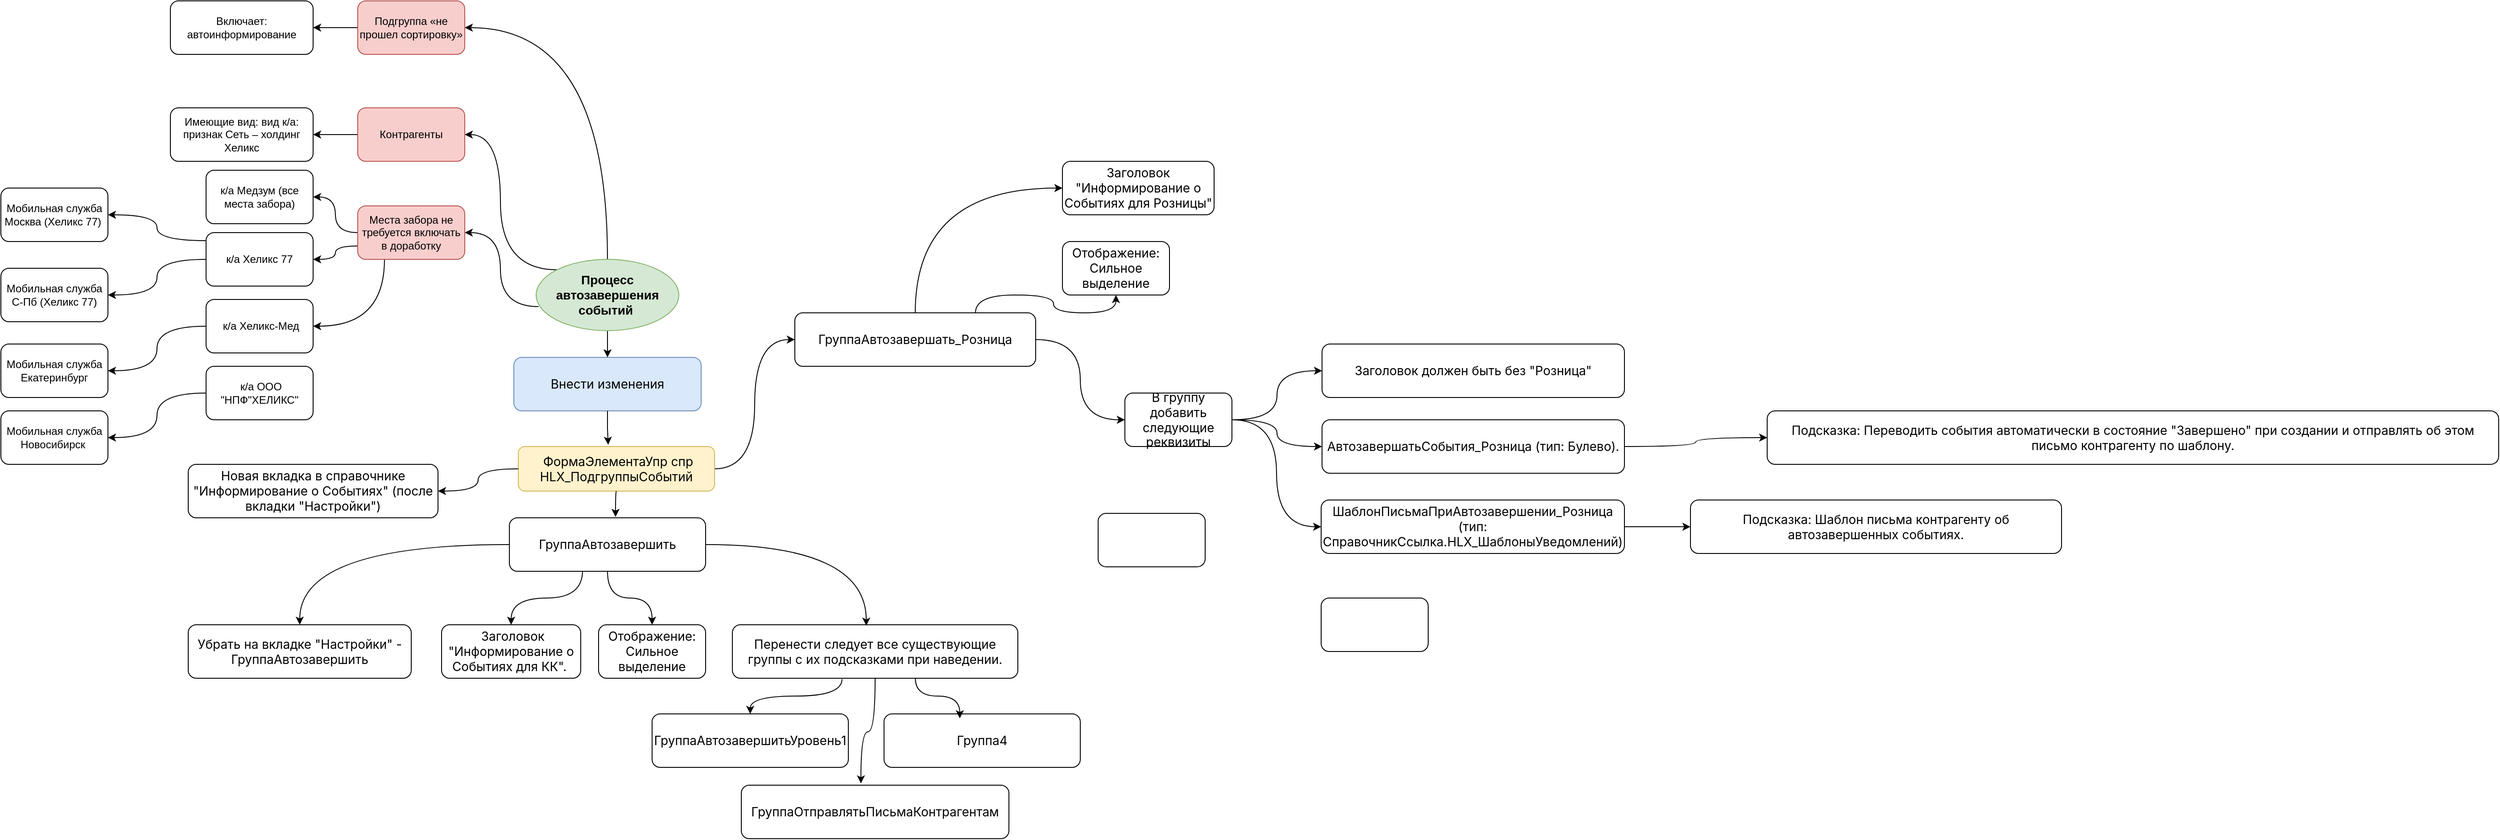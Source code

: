 <mxfile version="28.0.7">
  <diagram name="Страница — 1" id="n4viQvfi7PCmna_6CCVI">
    <mxGraphModel dx="2415" dy="859" grid="1" gridSize="10" guides="1" tooltips="1" connect="1" arrows="1" fold="1" page="1" pageScale="1" pageWidth="827" pageHeight="1169" math="0" shadow="0">
      <root>
        <mxCell id="0" />
        <mxCell id="1" parent="0" />
        <mxCell id="RVMOf5J3b26BWDi6N47h-5" style="edgeStyle=orthogonalEdgeStyle;rounded=0;orthogonalLoop=1;jettySize=auto;html=1;entryX=1;entryY=0.5;entryDx=0;entryDy=0;curved=1;exitX=0;exitY=0;exitDx=0;exitDy=0;" edge="1" parent="1" source="RVMOf5J3b26BWDi6N47h-1" target="RVMOf5J3b26BWDi6N47h-3">
          <mxGeometry relative="1" as="geometry" />
        </mxCell>
        <mxCell id="RVMOf5J3b26BWDi6N47h-12" style="edgeStyle=orthogonalEdgeStyle;rounded=0;orthogonalLoop=1;jettySize=auto;html=1;entryX=1;entryY=0.5;entryDx=0;entryDy=0;exitX=0.017;exitY=0.663;exitDx=0;exitDy=0;exitPerimeter=0;curved=1;" edge="1" parent="1" source="RVMOf5J3b26BWDi6N47h-1" target="RVMOf5J3b26BWDi6N47h-7">
          <mxGeometry relative="1" as="geometry" />
        </mxCell>
        <mxCell id="RVMOf5J3b26BWDi6N47h-27" style="edgeStyle=orthogonalEdgeStyle;rounded=0;orthogonalLoop=1;jettySize=auto;html=1;curved=1;entryX=1;entryY=0.5;entryDx=0;entryDy=0;exitX=0.5;exitY=0;exitDx=0;exitDy=0;" edge="1" parent="1" source="RVMOf5J3b26BWDi6N47h-1" target="RVMOf5J3b26BWDi6N47h-26">
          <mxGeometry relative="1" as="geometry" />
        </mxCell>
        <mxCell id="RVMOf5J3b26BWDi6N47h-33" style="edgeStyle=orthogonalEdgeStyle;rounded=0;orthogonalLoop=1;jettySize=auto;html=1;curved=1;entryX=0.5;entryY=0;entryDx=0;entryDy=0;" edge="1" parent="1" source="RVMOf5J3b26BWDi6N47h-1" target="RVMOf5J3b26BWDi6N47h-31">
          <mxGeometry relative="1" as="geometry" />
        </mxCell>
        <mxCell id="RVMOf5J3b26BWDi6N47h-1" value="Процесс автозавершения событий&amp;nbsp;" style="ellipse;whiteSpace=wrap;html=1;fillColor=#d5e8d4;strokeColor=#82b366;fontStyle=1;fontSize=14;" vertex="1" parent="1">
          <mxGeometry x="360" y="300" width="160" height="80" as="geometry" />
        </mxCell>
        <mxCell id="RVMOf5J3b26BWDi6N47h-2" value="&lt;p data-pm-slice=&quot;1 1 []&quot;&gt;Включает: автоинформирование&lt;/p&gt;" style="rounded=1;whiteSpace=wrap;html=1;" vertex="1" parent="1">
          <mxGeometry x="-50" y="10" width="160" height="60" as="geometry" />
        </mxCell>
        <mxCell id="RVMOf5J3b26BWDi6N47h-6" style="edgeStyle=orthogonalEdgeStyle;rounded=0;orthogonalLoop=1;jettySize=auto;html=1;entryX=1;entryY=0.5;entryDx=0;entryDy=0;curved=1;" edge="1" parent="1" source="RVMOf5J3b26BWDi6N47h-3" target="RVMOf5J3b26BWDi6N47h-4">
          <mxGeometry relative="1" as="geometry" />
        </mxCell>
        <mxCell id="RVMOf5J3b26BWDi6N47h-3" value="&lt;p data-pm-slice=&quot;1 1 []&quot;&gt;Контрагенты&lt;/p&gt;" style="rounded=1;whiteSpace=wrap;html=1;fillColor=#f8cecc;strokeColor=#b85450;" vertex="1" parent="1">
          <mxGeometry x="160" y="130" width="120" height="60" as="geometry" />
        </mxCell>
        <mxCell id="RVMOf5J3b26BWDi6N47h-4" value="&lt;p data-pm-slice=&quot;1 1 []&quot;&gt;&lt;span style=&quot;background-color: transparent; color: light-dark(rgb(0, 0, 0), rgb(255, 255, 255));&quot;&gt;Имеющие вид:&amp;nbsp;&lt;/span&gt;вид к/а: признак Сеть – холдинг Хеликс&lt;/p&gt;" style="rounded=1;whiteSpace=wrap;html=1;" vertex="1" parent="1">
          <mxGeometry x="-50" y="130" width="160" height="60" as="geometry" />
        </mxCell>
        <mxCell id="RVMOf5J3b26BWDi6N47h-15" style="edgeStyle=orthogonalEdgeStyle;rounded=0;orthogonalLoop=1;jettySize=auto;html=1;entryX=1;entryY=0.5;entryDx=0;entryDy=0;curved=1;" edge="1" parent="1" source="RVMOf5J3b26BWDi6N47h-7" target="RVMOf5J3b26BWDi6N47h-8">
          <mxGeometry relative="1" as="geometry" />
        </mxCell>
        <mxCell id="RVMOf5J3b26BWDi6N47h-16" style="edgeStyle=orthogonalEdgeStyle;rounded=0;orthogonalLoop=1;jettySize=auto;html=1;entryX=1;entryY=0.5;entryDx=0;entryDy=0;exitX=0;exitY=0.75;exitDx=0;exitDy=0;curved=1;" edge="1" parent="1" source="RVMOf5J3b26BWDi6N47h-7" target="RVMOf5J3b26BWDi6N47h-9">
          <mxGeometry relative="1" as="geometry" />
        </mxCell>
        <mxCell id="RVMOf5J3b26BWDi6N47h-19" style="edgeStyle=orthogonalEdgeStyle;rounded=0;orthogonalLoop=1;jettySize=auto;html=1;exitX=0.25;exitY=1;exitDx=0;exitDy=0;entryX=1;entryY=0.5;entryDx=0;entryDy=0;curved=1;" edge="1" parent="1" source="RVMOf5J3b26BWDi6N47h-7" target="RVMOf5J3b26BWDi6N47h-10">
          <mxGeometry relative="1" as="geometry" />
        </mxCell>
        <mxCell id="RVMOf5J3b26BWDi6N47h-7" value="&lt;p data-pm-slice=&quot;1 1 []&quot;&gt;Места забора не требуется включать в доработку&lt;/p&gt;" style="rounded=1;whiteSpace=wrap;html=1;fillColor=#f8cecc;strokeColor=#b85450;" vertex="1" parent="1">
          <mxGeometry x="160" y="240" width="120" height="60" as="geometry" />
        </mxCell>
        <mxCell id="RVMOf5J3b26BWDi6N47h-8" value="&lt;p data-pm-slice=&quot;1 1 []&quot;&gt;к/а Медзум (все места забора)&lt;/p&gt;" style="rounded=1;whiteSpace=wrap;html=1;" vertex="1" parent="1">
          <mxGeometry x="-10" y="200" width="120" height="60" as="geometry" />
        </mxCell>
        <mxCell id="RVMOf5J3b26BWDi6N47h-17" style="edgeStyle=orthogonalEdgeStyle;rounded=0;orthogonalLoop=1;jettySize=auto;html=1;entryX=1;entryY=0.5;entryDx=0;entryDy=0;exitX=0;exitY=0.15;exitDx=0;exitDy=0;exitPerimeter=0;curved=1;" edge="1" parent="1" source="RVMOf5J3b26BWDi6N47h-9" target="RVMOf5J3b26BWDi6N47h-13">
          <mxGeometry relative="1" as="geometry" />
        </mxCell>
        <mxCell id="RVMOf5J3b26BWDi6N47h-18" style="edgeStyle=orthogonalEdgeStyle;rounded=0;orthogonalLoop=1;jettySize=auto;html=1;entryX=1;entryY=0.5;entryDx=0;entryDy=0;curved=1;" edge="1" parent="1" source="RVMOf5J3b26BWDi6N47h-9" target="RVMOf5J3b26BWDi6N47h-14">
          <mxGeometry relative="1" as="geometry" />
        </mxCell>
        <mxCell id="RVMOf5J3b26BWDi6N47h-9" value="&lt;p data-pm-slice=&quot;1 1 []&quot;&gt;к/а Хеликс 77&lt;/p&gt;" style="rounded=1;whiteSpace=wrap;html=1;" vertex="1" parent="1">
          <mxGeometry x="-10" y="270" width="120" height="60" as="geometry" />
        </mxCell>
        <mxCell id="RVMOf5J3b26BWDi6N47h-22" style="edgeStyle=orthogonalEdgeStyle;rounded=0;orthogonalLoop=1;jettySize=auto;html=1;entryX=1;entryY=0.5;entryDx=0;entryDy=0;curved=1;" edge="1" parent="1" source="RVMOf5J3b26BWDi6N47h-10" target="RVMOf5J3b26BWDi6N47h-21">
          <mxGeometry relative="1" as="geometry" />
        </mxCell>
        <mxCell id="RVMOf5J3b26BWDi6N47h-10" value="&lt;p data-pm-slice=&quot;1 1 []&quot;&gt;&amp;nbsp;к/а Хеликс-Мед&lt;/p&gt;" style="rounded=1;whiteSpace=wrap;html=1;" vertex="1" parent="1">
          <mxGeometry x="-10" y="345" width="120" height="60" as="geometry" />
        </mxCell>
        <mxCell id="RVMOf5J3b26BWDi6N47h-25" style="edgeStyle=orthogonalEdgeStyle;rounded=0;orthogonalLoop=1;jettySize=auto;html=1;entryX=1;entryY=0.5;entryDx=0;entryDy=0;curved=1;" edge="1" parent="1" source="RVMOf5J3b26BWDi6N47h-11" target="RVMOf5J3b26BWDi6N47h-24">
          <mxGeometry relative="1" as="geometry" />
        </mxCell>
        <mxCell id="RVMOf5J3b26BWDi6N47h-11" value="&lt;p data-pm-slice=&quot;1 1 []&quot;&gt;&amp;nbsp;к/а ООО &quot;НПФ&quot;ХЕЛИКС&quot;&lt;/p&gt;" style="rounded=1;whiteSpace=wrap;html=1;" vertex="1" parent="1">
          <mxGeometry x="-10" y="420" width="120" height="60" as="geometry" />
        </mxCell>
        <mxCell id="RVMOf5J3b26BWDi6N47h-13" value="&lt;p data-pm-slice=&quot;1 1 []&quot;&gt;Мобильная служба Москва (Хеликс 77)&amp;nbsp;&lt;/p&gt;" style="rounded=1;whiteSpace=wrap;html=1;" vertex="1" parent="1">
          <mxGeometry x="-240" y="220" width="120" height="60" as="geometry" />
        </mxCell>
        <mxCell id="RVMOf5J3b26BWDi6N47h-14" value="&lt;p data-pm-slice=&quot;1 1 []&quot;&gt;Мобильная служба С-Пб (Хеликс 77)&lt;/p&gt;" style="rounded=1;whiteSpace=wrap;html=1;" vertex="1" parent="1">
          <mxGeometry x="-240" y="310" width="120" height="60" as="geometry" />
        </mxCell>
        <mxCell id="RVMOf5J3b26BWDi6N47h-21" value="&lt;p data-pm-slice=&quot;1 1 []&quot;&gt;Мобильная служба Екатеринбург&lt;/p&gt;" style="rounded=1;whiteSpace=wrap;html=1;" vertex="1" parent="1">
          <mxGeometry x="-240" y="395" width="120" height="60" as="geometry" />
        </mxCell>
        <mxCell id="RVMOf5J3b26BWDi6N47h-24" value="&lt;p data-pm-slice=&quot;1 1 []&quot;&gt;Мобильная служба Новосибирск&amp;nbsp;&lt;/p&gt;" style="rounded=1;whiteSpace=wrap;html=1;" vertex="1" parent="1">
          <mxGeometry x="-240" y="470" width="120" height="60" as="geometry" />
        </mxCell>
        <mxCell id="RVMOf5J3b26BWDi6N47h-28" style="edgeStyle=orthogonalEdgeStyle;rounded=0;orthogonalLoop=1;jettySize=auto;html=1;" edge="1" parent="1" source="RVMOf5J3b26BWDi6N47h-26" target="RVMOf5J3b26BWDi6N47h-2">
          <mxGeometry relative="1" as="geometry" />
        </mxCell>
        <mxCell id="RVMOf5J3b26BWDi6N47h-26" value="&lt;p data-pm-slice=&quot;1 1 []&quot;&gt;Подгруппа «не прошел сортировку»&lt;/p&gt;" style="rounded=1;whiteSpace=wrap;html=1;fillColor=#f8cecc;strokeColor=#b85450;" vertex="1" parent="1">
          <mxGeometry x="160" y="10" width="120" height="60" as="geometry" />
        </mxCell>
        <mxCell id="RVMOf5J3b26BWDi6N47h-31" value="&lt;span style=&quot;font-family: Inter, system-ui, -apple-system, &amp;quot;Segoe UI&amp;quot;, Roboto, &amp;quot;Noto Sans&amp;quot;, Ubuntu, Cantarell, &amp;quot;Helvetica Neue&amp;quot;, Arial, sans-serif; font-size: 14px; text-align: start;&quot;&gt;Внести изменения&lt;/span&gt;" style="rounded=1;whiteSpace=wrap;html=1;labelBackgroundColor=none;fillColor=#dae8fc;strokeColor=#6c8ebf;" vertex="1" parent="1">
          <mxGeometry x="335" y="410" width="210" height="60" as="geometry" />
        </mxCell>
        <mxCell id="RVMOf5J3b26BWDi6N47h-57" style="edgeStyle=orthogonalEdgeStyle;rounded=0;orthogonalLoop=1;jettySize=auto;html=1;entryX=0;entryY=0.5;entryDx=0;entryDy=0;curved=1;" edge="1" parent="1" source="RVMOf5J3b26BWDi6N47h-32" target="RVMOf5J3b26BWDi6N47h-56">
          <mxGeometry relative="1" as="geometry" />
        </mxCell>
        <mxCell id="RVMOf5J3b26BWDi6N47h-32" value="&lt;span style=&quot;font-family: Inter, system-ui, -apple-system, &amp;quot;Segoe UI&amp;quot;, Roboto, &amp;quot;Noto Sans&amp;quot;, Ubuntu, Cantarell, &amp;quot;Helvetica Neue&amp;quot;, Arial, sans-serif; font-size: 14px; text-align: left;&quot;&gt;&amp;nbsp;ФормаЭлементаУпр спр HLX_ПодгруппыСобытий&lt;/span&gt;" style="rounded=1;whiteSpace=wrap;html=1;labelBackgroundColor=none;fillColor=#fff2cc;strokeColor=#d6b656;" vertex="1" parent="1">
          <mxGeometry x="340" y="510" width="220" height="50" as="geometry" />
        </mxCell>
        <mxCell id="RVMOf5J3b26BWDi6N47h-37" value="&lt;span style=&quot;font-family: Inter, system-ui, -apple-system, &amp;quot;Segoe UI&amp;quot;, Roboto, &amp;quot;Noto Sans&amp;quot;, Ubuntu, Cantarell, &amp;quot;Helvetica Neue&amp;quot;, Arial, sans-serif; font-size: 14px; text-align: left;&quot;&gt;Новая вкладка в справочнике &quot;Информирование о Событиях&quot; (после вкладки &quot;Настройки&quot;)&lt;/span&gt;" style="rounded=1;whiteSpace=wrap;html=1;labelBackgroundColor=none;fontColor=#000000;" vertex="1" parent="1">
          <mxGeometry x="-30" y="530" width="280" height="60" as="geometry" />
        </mxCell>
        <mxCell id="RVMOf5J3b26BWDi6N47h-48" style="edgeStyle=orthogonalEdgeStyle;rounded=0;orthogonalLoop=1;jettySize=auto;html=1;entryX=0.5;entryY=0;entryDx=0;entryDy=0;curved=1;" edge="1" parent="1" source="RVMOf5J3b26BWDi6N47h-38" target="RVMOf5J3b26BWDi6N47h-39">
          <mxGeometry relative="1" as="geometry" />
        </mxCell>
        <mxCell id="RVMOf5J3b26BWDi6N47h-49" style="edgeStyle=orthogonalEdgeStyle;rounded=0;orthogonalLoop=1;jettySize=auto;html=1;entryX=0.5;entryY=0;entryDx=0;entryDy=0;exitX=0.373;exitY=0.983;exitDx=0;exitDy=0;exitPerimeter=0;curved=1;" edge="1" parent="1" source="RVMOf5J3b26BWDi6N47h-38" target="RVMOf5J3b26BWDi6N47h-40">
          <mxGeometry relative="1" as="geometry">
            <mxPoint x="460" y="710" as="targetPoint" />
          </mxGeometry>
        </mxCell>
        <mxCell id="RVMOf5J3b26BWDi6N47h-50" style="edgeStyle=orthogonalEdgeStyle;rounded=0;orthogonalLoop=1;jettySize=auto;html=1;entryX=0.5;entryY=0;entryDx=0;entryDy=0;curved=1;" edge="1" parent="1" source="RVMOf5J3b26BWDi6N47h-38" target="RVMOf5J3b26BWDi6N47h-41">
          <mxGeometry relative="1" as="geometry" />
        </mxCell>
        <mxCell id="RVMOf5J3b26BWDi6N47h-38" value="&lt;span style=&quot;font-family: Inter, system-ui, -apple-system, &amp;quot;Segoe UI&amp;quot;, Roboto, &amp;quot;Noto Sans&amp;quot;, Ubuntu, Cantarell, &amp;quot;Helvetica Neue&amp;quot;, Arial, sans-serif; font-size: 14px; text-align: left;&quot;&gt;ГруппаАвтозавершить&lt;/span&gt;" style="rounded=1;whiteSpace=wrap;html=1;labelBackgroundColor=none;fontColor=#000000;" vertex="1" parent="1">
          <mxGeometry x="330" y="590" width="220" height="60" as="geometry" />
        </mxCell>
        <mxCell id="RVMOf5J3b26BWDi6N47h-39" value="&lt;span style=&quot;font-family: Inter, system-ui, -apple-system, &amp;quot;Segoe UI&amp;quot;, Roboto, &amp;quot;Noto Sans&amp;quot;, Ubuntu, Cantarell, &amp;quot;Helvetica Neue&amp;quot;, Arial, sans-serif; font-size: 14px; text-align: left;&quot;&gt;Убрать на вкладке &quot;Настройки&quot; - ГруппаАвтозавершить&lt;/span&gt;" style="rounded=1;whiteSpace=wrap;html=1;labelBackgroundColor=none;fontColor=#000000;" vertex="1" parent="1">
          <mxGeometry x="-30" y="710" width="250" height="60" as="geometry" />
        </mxCell>
        <mxCell id="RVMOf5J3b26BWDi6N47h-40" value="&lt;span style=&quot;font-family: Inter, system-ui, -apple-system, &amp;quot;Segoe UI&amp;quot;, Roboto, &amp;quot;Noto Sans&amp;quot;, Ubuntu, Cantarell, &amp;quot;Helvetica Neue&amp;quot;, Arial, sans-serif; font-size: 14px; text-align: left;&quot;&gt;&amp;nbsp;Заголовок &quot;Информирование о Событиях для КК&quot;.&amp;nbsp;&lt;/span&gt;" style="rounded=1;whiteSpace=wrap;html=1;labelBackgroundColor=none;fontColor=#000000;" vertex="1" parent="1">
          <mxGeometry x="254" y="710" width="156" height="60" as="geometry" />
        </mxCell>
        <mxCell id="RVMOf5J3b26BWDi6N47h-41" value="&lt;span style=&quot;font-family: Inter, system-ui, -apple-system, &amp;quot;Segoe UI&amp;quot;, Roboto, &amp;quot;Noto Sans&amp;quot;, Ubuntu, Cantarell, &amp;quot;Helvetica Neue&amp;quot;, Arial, sans-serif; font-size: 14px; text-align: left;&quot;&gt;Отображение: Сильное выделение&lt;/span&gt;" style="rounded=1;whiteSpace=wrap;html=1;labelBackgroundColor=none;fontColor=#000000;" vertex="1" parent="1">
          <mxGeometry x="430" y="710" width="120" height="60" as="geometry" />
        </mxCell>
        <mxCell id="RVMOf5J3b26BWDi6N47h-52" style="edgeStyle=orthogonalEdgeStyle;rounded=0;orthogonalLoop=1;jettySize=auto;html=1;entryX=0.5;entryY=0;entryDx=0;entryDy=0;exitX=0.384;exitY=1.017;exitDx=0;exitDy=0;exitPerimeter=0;curved=1;" edge="1" parent="1" source="RVMOf5J3b26BWDi6N47h-42" target="RVMOf5J3b26BWDi6N47h-43">
          <mxGeometry relative="1" as="geometry" />
        </mxCell>
        <mxCell id="RVMOf5J3b26BWDi6N47h-42" value="&lt;span style=&quot;font-family: Inter, system-ui, -apple-system, &amp;quot;Segoe UI&amp;quot;, Roboto, &amp;quot;Noto Sans&amp;quot;, Ubuntu, Cantarell, &amp;quot;Helvetica Neue&amp;quot;, Arial, sans-serif; font-size: 14px; text-align: left;&quot;&gt;Перенести следует все существующие группы с их подсказками при наведении.&lt;/span&gt;" style="rounded=1;whiteSpace=wrap;html=1;labelBackgroundColor=none;fontColor=#000000;" vertex="1" parent="1">
          <mxGeometry x="580" y="710" width="320" height="60" as="geometry" />
        </mxCell>
        <mxCell id="RVMOf5J3b26BWDi6N47h-43" value="&lt;span style=&quot;font-family: Inter, system-ui, -apple-system, &amp;quot;Segoe UI&amp;quot;, Roboto, &amp;quot;Noto Sans&amp;quot;, Ubuntu, Cantarell, &amp;quot;Helvetica Neue&amp;quot;, Arial, sans-serif; font-size: 14px; text-align: left;&quot;&gt;ГруппаАвтозавершитьУровень1&lt;/span&gt;" style="rounded=1;whiteSpace=wrap;html=1;labelBackgroundColor=none;fontColor=#000000;" vertex="1" parent="1">
          <mxGeometry x="490" y="810" width="220" height="60" as="geometry" />
        </mxCell>
        <mxCell id="RVMOf5J3b26BWDi6N47h-44" value="&lt;span style=&quot;font-family: Inter, system-ui, -apple-system, &amp;quot;Segoe UI&amp;quot;, Roboto, &amp;quot;Noto Sans&amp;quot;, Ubuntu, Cantarell, &amp;quot;Helvetica Neue&amp;quot;, Arial, sans-serif; font-size: 14px; text-align: left;&quot;&gt;ГруппаОтправлятьПисьмаКонтрагентам&lt;/span&gt;" style="rounded=1;whiteSpace=wrap;html=1;labelBackgroundColor=none;fontColor=#000000;" vertex="1" parent="1">
          <mxGeometry x="590" y="890" width="300" height="60" as="geometry" />
        </mxCell>
        <mxCell id="RVMOf5J3b26BWDi6N47h-45" value="&lt;span style=&quot;font-family: Inter, system-ui, -apple-system, &amp;quot;Segoe UI&amp;quot;, Roboto, &amp;quot;Noto Sans&amp;quot;, Ubuntu, Cantarell, &amp;quot;Helvetica Neue&amp;quot;, Arial, sans-serif; font-size: 14px; text-align: left;&quot;&gt;Группа4&lt;/span&gt;" style="rounded=1;whiteSpace=wrap;html=1;labelBackgroundColor=none;fontColor=#000000;" vertex="1" parent="1">
          <mxGeometry x="750" y="810" width="220" height="60" as="geometry" />
        </mxCell>
        <mxCell id="RVMOf5J3b26BWDi6N47h-46" style="edgeStyle=orthogonalEdgeStyle;rounded=0;orthogonalLoop=1;jettySize=auto;html=1;entryX=1;entryY=0.5;entryDx=0;entryDy=0;curved=1;exitX=0;exitY=0.5;exitDx=0;exitDy=0;" edge="1" parent="1" source="RVMOf5J3b26BWDi6N47h-32" target="RVMOf5J3b26BWDi6N47h-37">
          <mxGeometry relative="1" as="geometry">
            <mxPoint x="519" y="610" as="sourcePoint" />
          </mxGeometry>
        </mxCell>
        <mxCell id="RVMOf5J3b26BWDi6N47h-47" style="edgeStyle=orthogonalEdgeStyle;rounded=0;orthogonalLoop=1;jettySize=auto;html=1;entryX=0.541;entryY=-0.017;entryDx=0;entryDy=0;entryPerimeter=0;curved=1;exitX=0.5;exitY=1;exitDx=0;exitDy=0;" edge="1" parent="1" source="RVMOf5J3b26BWDi6N47h-32" target="RVMOf5J3b26BWDi6N47h-38">
          <mxGeometry relative="1" as="geometry">
            <mxPoint x="639" y="635" as="sourcePoint" />
          </mxGeometry>
        </mxCell>
        <mxCell id="RVMOf5J3b26BWDi6N47h-51" style="edgeStyle=orthogonalEdgeStyle;rounded=0;orthogonalLoop=1;jettySize=auto;html=1;entryX=0.469;entryY=0.017;entryDx=0;entryDy=0;entryPerimeter=0;curved=1;" edge="1" parent="1" source="RVMOf5J3b26BWDi6N47h-38" target="RVMOf5J3b26BWDi6N47h-42">
          <mxGeometry relative="1" as="geometry" />
        </mxCell>
        <mxCell id="RVMOf5J3b26BWDi6N47h-53" style="edgeStyle=orthogonalEdgeStyle;rounded=0;orthogonalLoop=1;jettySize=auto;html=1;entryX=0.447;entryY=-0.033;entryDx=0;entryDy=0;entryPerimeter=0;curved=1;" edge="1" parent="1" source="RVMOf5J3b26BWDi6N47h-42" target="RVMOf5J3b26BWDi6N47h-44">
          <mxGeometry relative="1" as="geometry" />
        </mxCell>
        <mxCell id="RVMOf5J3b26BWDi6N47h-54" style="edgeStyle=orthogonalEdgeStyle;rounded=0;orthogonalLoop=1;jettySize=auto;html=1;entryX=0.386;entryY=0.083;entryDx=0;entryDy=0;entryPerimeter=0;exitX=0.641;exitY=1;exitDx=0;exitDy=0;exitPerimeter=0;curved=1;" edge="1" parent="1" source="RVMOf5J3b26BWDi6N47h-42" target="RVMOf5J3b26BWDi6N47h-45">
          <mxGeometry relative="1" as="geometry" />
        </mxCell>
        <mxCell id="RVMOf5J3b26BWDi6N47h-55" style="edgeStyle=orthogonalEdgeStyle;rounded=0;orthogonalLoop=1;jettySize=auto;html=1;entryX=0.458;entryY=-0.04;entryDx=0;entryDy=0;entryPerimeter=0;" edge="1" parent="1" source="RVMOf5J3b26BWDi6N47h-31" target="RVMOf5J3b26BWDi6N47h-32">
          <mxGeometry relative="1" as="geometry" />
        </mxCell>
        <mxCell id="RVMOf5J3b26BWDi6N47h-68" style="edgeStyle=orthogonalEdgeStyle;rounded=0;orthogonalLoop=1;jettySize=auto;html=1;entryX=0;entryY=0.5;entryDx=0;entryDy=0;exitX=0.5;exitY=0;exitDx=0;exitDy=0;curved=1;" edge="1" parent="1" source="RVMOf5J3b26BWDi6N47h-56" target="RVMOf5J3b26BWDi6N47h-58">
          <mxGeometry relative="1" as="geometry" />
        </mxCell>
        <mxCell id="RVMOf5J3b26BWDi6N47h-69" style="edgeStyle=orthogonalEdgeStyle;rounded=0;orthogonalLoop=1;jettySize=auto;html=1;curved=1;exitX=0.75;exitY=0;exitDx=0;exitDy=0;" edge="1" parent="1" source="RVMOf5J3b26BWDi6N47h-56" target="RVMOf5J3b26BWDi6N47h-59">
          <mxGeometry relative="1" as="geometry" />
        </mxCell>
        <mxCell id="RVMOf5J3b26BWDi6N47h-70" style="edgeStyle=orthogonalEdgeStyle;rounded=0;orthogonalLoop=1;jettySize=auto;html=1;entryX=0;entryY=0.5;entryDx=0;entryDy=0;curved=1;" edge="1" parent="1" source="RVMOf5J3b26BWDi6N47h-56" target="RVMOf5J3b26BWDi6N47h-60">
          <mxGeometry relative="1" as="geometry" />
        </mxCell>
        <mxCell id="RVMOf5J3b26BWDi6N47h-56" value="&lt;span style=&quot;font-family: Inter, system-ui, -apple-system, &amp;quot;Segoe UI&amp;quot;, Roboto, &amp;quot;Noto Sans&amp;quot;, Ubuntu, Cantarell, &amp;quot;Helvetica Neue&amp;quot;, Arial, sans-serif; font-size: 14px; text-align: left;&quot;&gt;ГруппаАвтозавершать_Розница&lt;/span&gt;" style="rounded=1;whiteSpace=wrap;html=1;labelBackgroundColor=none;fontColor=#000000;" vertex="1" parent="1">
          <mxGeometry x="650" y="360" width="270" height="60" as="geometry" />
        </mxCell>
        <mxCell id="RVMOf5J3b26BWDi6N47h-58" value="&lt;span style=&quot;font-family: Inter, system-ui, -apple-system, &amp;quot;Segoe UI&amp;quot;, Roboto, &amp;quot;Noto Sans&amp;quot;, Ubuntu, Cantarell, &amp;quot;Helvetica Neue&amp;quot;, Arial, sans-serif; font-size: 14px; text-align: left;&quot;&gt;Заголовок &quot;Информирование о Событиях для Розницы&quot;&lt;/span&gt;" style="rounded=1;whiteSpace=wrap;html=1;labelBackgroundColor=none;fontColor=#000000;" vertex="1" parent="1">
          <mxGeometry x="950" y="190" width="170" height="60" as="geometry" />
        </mxCell>
        <mxCell id="RVMOf5J3b26BWDi6N47h-59" value="&lt;span style=&quot;font-family: Inter, system-ui, -apple-system, &amp;quot;Segoe UI&amp;quot;, Roboto, &amp;quot;Noto Sans&amp;quot;, Ubuntu, Cantarell, &amp;quot;Helvetica Neue&amp;quot;, Arial, sans-serif; font-size: 14px; text-align: left;&quot;&gt;Отображение: Сильное выделение&lt;/span&gt;" style="rounded=1;whiteSpace=wrap;html=1;labelBackgroundColor=none;fontColor=#000000;" vertex="1" parent="1">
          <mxGeometry x="950" y="280" width="120" height="60" as="geometry" />
        </mxCell>
        <mxCell id="RVMOf5J3b26BWDi6N47h-71" style="edgeStyle=orthogonalEdgeStyle;rounded=0;orthogonalLoop=1;jettySize=auto;html=1;entryX=0;entryY=0.5;entryDx=0;entryDy=0;curved=1;" edge="1" parent="1" source="RVMOf5J3b26BWDi6N47h-60" target="RVMOf5J3b26BWDi6N47h-62">
          <mxGeometry relative="1" as="geometry" />
        </mxCell>
        <mxCell id="RVMOf5J3b26BWDi6N47h-72" style="edgeStyle=orthogonalEdgeStyle;rounded=0;orthogonalLoop=1;jettySize=auto;html=1;entryX=0;entryY=0.5;entryDx=0;entryDy=0;curved=1;" edge="1" parent="1" source="RVMOf5J3b26BWDi6N47h-60" target="RVMOf5J3b26BWDi6N47h-63">
          <mxGeometry relative="1" as="geometry" />
        </mxCell>
        <mxCell id="RVMOf5J3b26BWDi6N47h-73" style="edgeStyle=orthogonalEdgeStyle;rounded=0;orthogonalLoop=1;jettySize=auto;html=1;entryX=0;entryY=0.5;entryDx=0;entryDy=0;curved=1;" edge="1" parent="1" source="RVMOf5J3b26BWDi6N47h-60" target="RVMOf5J3b26BWDi6N47h-64">
          <mxGeometry relative="1" as="geometry" />
        </mxCell>
        <mxCell id="RVMOf5J3b26BWDi6N47h-60" value="&lt;span style=&quot;font-family: Inter, system-ui, -apple-system, &amp;quot;Segoe UI&amp;quot;, Roboto, &amp;quot;Noto Sans&amp;quot;, Ubuntu, Cantarell, &amp;quot;Helvetica Neue&amp;quot;, Arial, sans-serif; font-size: 14px; text-align: left;&quot;&gt;В группу добавить следующие реквизиты&lt;/span&gt;" style="rounded=1;whiteSpace=wrap;html=1;labelBackgroundColor=none;fontColor=#000000;" vertex="1" parent="1">
          <mxGeometry x="1020" y="450" width="120" height="60" as="geometry" />
        </mxCell>
        <mxCell id="RVMOf5J3b26BWDi6N47h-61" value="" style="rounded=1;whiteSpace=wrap;html=1;" vertex="1" parent="1">
          <mxGeometry x="990" y="585" width="120" height="60" as="geometry" />
        </mxCell>
        <mxCell id="RVMOf5J3b26BWDi6N47h-62" value="&lt;span style=&quot;font-family: Inter, system-ui, -apple-system, &amp;quot;Segoe UI&amp;quot;, Roboto, &amp;quot;Noto Sans&amp;quot;, Ubuntu, Cantarell, &amp;quot;Helvetica Neue&amp;quot;, Arial, sans-serif; font-size: 14px; text-align: left;&quot;&gt;Заголовок должен быть без &quot;Розница&quot;&lt;/span&gt;" style="rounded=1;whiteSpace=wrap;html=1;labelBackgroundColor=none;fontColor=#000000;" vertex="1" parent="1">
          <mxGeometry x="1241" y="395" width="339" height="60" as="geometry" />
        </mxCell>
        <mxCell id="RVMOf5J3b26BWDi6N47h-74" style="edgeStyle=orthogonalEdgeStyle;rounded=0;orthogonalLoop=1;jettySize=auto;html=1;curved=1;" edge="1" parent="1" source="RVMOf5J3b26BWDi6N47h-63" target="RVMOf5J3b26BWDi6N47h-66">
          <mxGeometry relative="1" as="geometry" />
        </mxCell>
        <mxCell id="RVMOf5J3b26BWDi6N47h-63" value="&lt;span style=&quot;font-family: Inter, system-ui, -apple-system, &amp;quot;Segoe UI&amp;quot;, Roboto, &amp;quot;Noto Sans&amp;quot;, Ubuntu, Cantarell, &amp;quot;Helvetica Neue&amp;quot;, Arial, sans-serif; font-size: 14px; text-align: left;&quot;&gt;АвтозавершатьСобытия_Розница (тип: Булево).&lt;/span&gt;" style="rounded=1;whiteSpace=wrap;html=1;labelBackgroundColor=none;fontColor=#000000;" vertex="1" parent="1">
          <mxGeometry x="1241" y="480" width="339" height="60" as="geometry" />
        </mxCell>
        <mxCell id="RVMOf5J3b26BWDi6N47h-75" style="edgeStyle=orthogonalEdgeStyle;rounded=0;orthogonalLoop=1;jettySize=auto;html=1;entryX=0;entryY=0.5;entryDx=0;entryDy=0;curved=1;" edge="1" parent="1" source="RVMOf5J3b26BWDi6N47h-64" target="RVMOf5J3b26BWDi6N47h-67">
          <mxGeometry relative="1" as="geometry" />
        </mxCell>
        <mxCell id="RVMOf5J3b26BWDi6N47h-64" value="&lt;span style=&quot;font-family: Inter, system-ui, -apple-system, &amp;quot;Segoe UI&amp;quot;, Roboto, &amp;quot;Noto Sans&amp;quot;, Ubuntu, Cantarell, &amp;quot;Helvetica Neue&amp;quot;, Arial, sans-serif; font-size: 14px; text-align: left;&quot;&gt;ШаблонПисьмаПриАвтозавершении_Розница (тип: СправочникСсылка.HLX_ШаблоныУведомлений)&lt;/span&gt;" style="rounded=1;whiteSpace=wrap;html=1;labelBackgroundColor=none;fontColor=#000000;" vertex="1" parent="1">
          <mxGeometry x="1240" y="570" width="340" height="60" as="geometry" />
        </mxCell>
        <mxCell id="RVMOf5J3b26BWDi6N47h-65" value="" style="rounded=1;whiteSpace=wrap;html=1;" vertex="1" parent="1">
          <mxGeometry x="1240" y="680" width="120" height="60" as="geometry" />
        </mxCell>
        <mxCell id="RVMOf5J3b26BWDi6N47h-66" value="&lt;span style=&quot;font-family: Inter, system-ui, -apple-system, &amp;quot;Segoe UI&amp;quot;, Roboto, &amp;quot;Noto Sans&amp;quot;, Ubuntu, Cantarell, &amp;quot;Helvetica Neue&amp;quot;, Arial, sans-serif; font-size: 14px; text-align: left;&quot;&gt;Подсказка: Переводить события автоматически в состояние &quot;Завершено&quot; при создании и отправлять об этом письмо контрагенту по шаблону.&lt;/span&gt;" style="rounded=1;whiteSpace=wrap;html=1;labelBackgroundColor=none;fontColor=#000000;" vertex="1" parent="1">
          <mxGeometry x="1740" y="470" width="820" height="60" as="geometry" />
        </mxCell>
        <mxCell id="RVMOf5J3b26BWDi6N47h-67" value="&lt;span style=&quot;font-family: Inter, system-ui, -apple-system, &amp;quot;Segoe UI&amp;quot;, Roboto, &amp;quot;Noto Sans&amp;quot;, Ubuntu, Cantarell, &amp;quot;Helvetica Neue&amp;quot;, Arial, sans-serif; font-size: 14px; text-align: left;&quot;&gt;Подсказка: Шаблон письма контрагенту об автозавершенных событиях.&lt;/span&gt;" style="rounded=1;whiteSpace=wrap;html=1;labelBackgroundColor=none;fontColor=#000000;" vertex="1" parent="1">
          <mxGeometry x="1654" y="570" width="416" height="60" as="geometry" />
        </mxCell>
      </root>
    </mxGraphModel>
  </diagram>
</mxfile>
